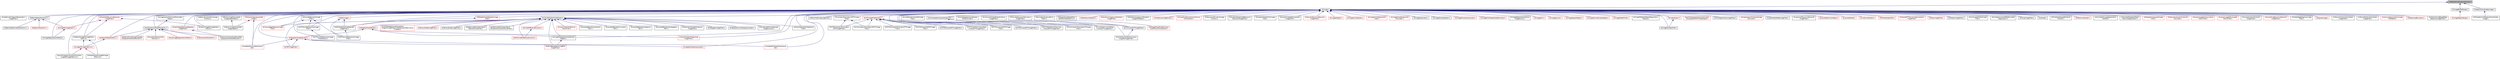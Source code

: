 digraph "itkDefaultPixelAccessorFunctor.h"
{
 // LATEX_PDF_SIZE
  edge [fontname="Helvetica",fontsize="10",labelfontname="Helvetica",labelfontsize="10"];
  node [fontname="Helvetica",fontsize="10",shape=record];
  Node1 [label="itkDefaultPixelAccessorFunctor.h",height=0.2,width=0.4,color="black", fillcolor="grey75", style="filled", fontcolor="black",tooltip=" "];
  Node1 -> Node2 [dir="back",color="midnightblue",fontsize="10",style="solid",fontname="Helvetica"];
  Node2 [label="itkImage.h",height=0.2,width=0.4,color="black", fillcolor="white", style="filled",URL="$itkImage_8h.html",tooltip=" "];
  Node2 -> Node3 [dir="back",color="midnightblue",fontsize="10",style="solid",fontname="Helvetica"];
  Node3 [label="itkAdaptiveHistogramEqualization\lImageFilter.h",height=0.2,width=0.4,color="black", fillcolor="white", style="filled",URL="$itkAdaptiveHistogramEqualizationImageFilter_8h.html",tooltip=" "];
  Node2 -> Node4 [dir="back",color="midnightblue",fontsize="10",style="solid",fontname="Helvetica"];
  Node4 [label="itkBSplineBaseTransform.h",height=0.2,width=0.4,color="black", fillcolor="white", style="filled",URL="$itkBSplineBaseTransform_8h.html",tooltip=" "];
  Node4 -> Node5 [dir="back",color="midnightblue",fontsize="10",style="solid",fontname="Helvetica"];
  Node5 [label="itkBSplineDeformableTransform.h",height=0.2,width=0.4,color="black", fillcolor="white", style="filled",URL="$itkBSplineDeformableTransform_8h.html",tooltip=" "];
  Node4 -> Node6 [dir="back",color="midnightblue",fontsize="10",style="solid",fontname="Helvetica"];
  Node6 [label="itkBSplineTransform.h",height=0.2,width=0.4,color="red", fillcolor="white", style="filled",URL="$itkBSplineTransform_8h.html",tooltip=" "];
  Node4 -> Node8 [dir="back",color="midnightblue",fontsize="10",style="solid",fontname="Helvetica"];
  Node8 [label="itkImageToImageMetric.h",height=0.2,width=0.4,color="red", fillcolor="white", style="filled",URL="$itkImageToImageMetric_8h.html",tooltip=" "];
  Node8 -> Node17 [dir="back",color="midnightblue",fontsize="10",style="solid",fontname="Helvetica"];
  Node17 [label="itkImageRegistrationMethod.h",height=0.2,width=0.4,color="black", fillcolor="white", style="filled",URL="$itkImageRegistrationMethod_8h.html",tooltip=" "];
  Node2 -> Node27 [dir="back",color="midnightblue",fontsize="10",style="solid",fontname="Helvetica"];
  Node27 [label="itkBSplineControlPointImage\lFunction.h",height=0.2,width=0.4,color="black", fillcolor="white", style="filled",URL="$itkBSplineControlPointImageFunction_8h.html",tooltip=" "];
  Node2 -> Node28 [dir="back",color="midnightblue",fontsize="10",style="solid",fontname="Helvetica"];
  Node28 [label="itkBinaryImageToLevelSet\lImageAdaptorBase.h",height=0.2,width=0.4,color="black", fillcolor="white", style="filled",URL="$itkBinaryImageToLevelSetImageAdaptorBase_8h.html",tooltip=" "];
  Node28 -> Node29 [dir="back",color="midnightblue",fontsize="10",style="solid",fontname="Helvetica"];
  Node29 [label="itkBinaryImageToLevelSet\lImageAdaptor.h",height=0.2,width=0.4,color="black", fillcolor="white", style="filled",URL="$itkBinaryImageToLevelSetImageAdaptor_8h.html",tooltip=" "];
  Node2 -> Node30 [dir="back",color="midnightblue",fontsize="10",style="solid",fontname="Helvetica"];
  Node30 [label="itkBlockMatchingImageFilter.h",height=0.2,width=0.4,color="black", fillcolor="white", style="filled",URL="$itkBlockMatchingImageFilter_8h.html",tooltip=" "];
  Node2 -> Node31 [dir="back",color="midnightblue",fontsize="10",style="solid",fontname="Helvetica"];
  Node31 [label="itkComplexToComplex1DFFTImage\lFilter.h",height=0.2,width=0.4,color="black", fillcolor="white", style="filled",URL="$itkComplexToComplex1DFFTImageFilter_8h.html",tooltip=" "];
  Node31 -> Node32 [dir="back",color="midnightblue",fontsize="10",style="solid",fontname="Helvetica"];
  Node32 [label="itkFFTWComplexToComplex1\lDFFTImageFilter.h",height=0.2,width=0.4,color="black", fillcolor="white", style="filled",URL="$itkFFTWComplexToComplex1DFFTImageFilter_8h.html",tooltip=" "];
  Node31 -> Node33 [dir="back",color="midnightblue",fontsize="10",style="solid",fontname="Helvetica"];
  Node33 [label="itkVnlComplexToComplex1DFFTImage\lFilter.h",height=0.2,width=0.4,color="black", fillcolor="white", style="filled",URL="$itkVnlComplexToComplex1DFFTImageFilter_8h.html",tooltip=" "];
  Node2 -> Node34 [dir="back",color="midnightblue",fontsize="10",style="solid",fontname="Helvetica"];
  Node34 [label="itkConfidenceConnectedImage\lFilter.h",height=0.2,width=0.4,color="black", fillcolor="white", style="filled",URL="$itkConfidenceConnectedImageFilter_8h.html",tooltip=" "];
  Node2 -> Node35 [dir="back",color="midnightblue",fontsize="10",style="solid",fontname="Helvetica"];
  Node35 [label="itkConnectedComponentAlgorithm.h",height=0.2,width=0.4,color="black", fillcolor="white", style="filled",URL="$itkConnectedComponentAlgorithm_8h.html",tooltip=" "];
  Node35 -> Node36 [dir="back",color="midnightblue",fontsize="10",style="solid",fontname="Helvetica"];
  Node36 [label="itkShapedFloodFilledFunction\lConditionalConstIterator.h",height=0.2,width=0.4,color="red", fillcolor="white", style="filled",URL="$itkShapedFloodFilledFunctionConditionalConstIterator_8h.html",tooltip=" "];
  Node2 -> Node39 [dir="back",color="midnightblue",fontsize="10",style="solid",fontname="Helvetica"];
  Node39 [label="itkConstNeighborhoodIterator.h",height=0.2,width=0.4,color="black", fillcolor="white", style="filled",URL="$itkConstNeighborhoodIterator_8h.html",tooltip=" "];
  Node39 -> Node40 [dir="back",color="midnightblue",fontsize="10",style="solid",fontname="Helvetica"];
  Node40 [label="itkANTSNeighborhoodCorrelation\lImageToImageMetricv4GetValueAndDerivative\lThreader.h",height=0.2,width=0.4,color="red", fillcolor="white", style="filled",URL="$itkANTSNeighborhoodCorrelationImageToImageMetricv4GetValueAndDerivativeThreader_8h.html",tooltip=" "];
  Node39 -> Node42 [dir="back",color="midnightblue",fontsize="10",style="solid",fontname="Helvetica"];
  Node42 [label="itkBinaryDilateImageFilter.h",height=0.2,width=0.4,color="red", fillcolor="white", style="filled",URL="$itkBinaryDilateImageFilter_8h.html",tooltip=" "];
  Node39 -> Node44 [dir="back",color="midnightblue",fontsize="10",style="solid",fontname="Helvetica"];
  Node44 [label="itkBinaryErodeImageFilter.h",height=0.2,width=0.4,color="black", fillcolor="white", style="filled",URL="$itkBinaryErodeImageFilter_8h.html",tooltip=" "];
  Node39 -> Node45 [dir="back",color="midnightblue",fontsize="10",style="solid",fontname="Helvetica"];
  Node45 [label="itkCannyEdgeDetectionImage\lFilter.h",height=0.2,width=0.4,color="red", fillcolor="white", style="filled",URL="$itkCannyEdgeDetectionImageFilter_8h.html",tooltip=" "];
  Node39 -> Node48 [dir="back",color="midnightblue",fontsize="10",style="solid",fontname="Helvetica"];
  Node48 [label="itkDeformableSimplexMesh3\lDBalloonForceFilter.h",height=0.2,width=0.4,color="black", fillcolor="white", style="filled",URL="$itkDeformableSimplexMesh3DBalloonForceFilter_8h.html",tooltip=" "];
  Node39 -> Node49 [dir="back",color="midnightblue",fontsize="10",style="solid",fontname="Helvetica"];
  Node49 [label="itkDeformableSimplexMesh3\lDGradientConstraintForceFilter.h",height=0.2,width=0.4,color="black", fillcolor="white", style="filled",URL="$itkDeformableSimplexMesh3DGradientConstraintForceFilter_8h.html",tooltip=" "];
  Node39 -> Node50 [dir="back",color="midnightblue",fontsize="10",style="solid",fontname="Helvetica"];
  Node50 [label="itkFiniteDifferenceFunction.h",height=0.2,width=0.4,color="red", fillcolor="white", style="filled",URL="$itkFiniteDifferenceFunction_8h.html",tooltip=" "];
  Node50 -> Node113 [dir="back",color="midnightblue",fontsize="10",style="solid",fontname="Helvetica"];
  Node113 [label="itkGPUFiniteDifferenceFunction.h",height=0.2,width=0.4,color="red", fillcolor="white", style="filled",URL="$itkGPUFiniteDifferenceFunction_8h.html",tooltip=" "];
  Node39 -> Node113 [dir="back",color="midnightblue",fontsize="10",style="solid",fontname="Helvetica"];
  Node39 -> Node143 [dir="back",color="midnightblue",fontsize="10",style="solid",fontname="Helvetica"];
  Node143 [label="itkImageToNeighborhoodSample\lAdaptor.h",height=0.2,width=0.4,color="black", fillcolor="white", style="filled",URL="$itkImageToNeighborhoodSampleAdaptor_8h.html",tooltip=" "];
  Node143 -> Node144 [dir="back",color="midnightblue",fontsize="10",style="solid",fontname="Helvetica"];
  Node144 [label="itkPatchBasedDenoisingBase\lImageFilter.h",height=0.2,width=0.4,color="red", fillcolor="white", style="filled",URL="$itkPatchBasedDenoisingBaseImageFilter_8h.html",tooltip=" "];
  Node39 -> Node87 [dir="back",color="midnightblue",fontsize="10",style="solid",fontname="Helvetica"];
  Node87 [label="itkImplicitManifoldNormal\lVectorFilter.h",height=0.2,width=0.4,color="red", fillcolor="white", style="filled",URL="$itkImplicitManifoldNormalVectorFilter_8h.html",tooltip=" "];
  Node39 -> Node146 [dir="back",color="midnightblue",fontsize="10",style="solid",fontname="Helvetica"];
  Node146 [label="itkLevelSetEquationAdvection\lTerm.h",height=0.2,width=0.4,color="black", fillcolor="white", style="filled",URL="$itkLevelSetEquationAdvectionTerm_8h.html",tooltip=" "];
  Node39 -> Node147 [dir="back",color="midnightblue",fontsize="10",style="solid",fontname="Helvetica"];
  Node147 [label="itkLevelSetEquationCurvature\lTerm.h",height=0.2,width=0.4,color="black", fillcolor="white", style="filled",URL="$itkLevelSetEquationCurvatureTerm_8h.html",tooltip=" "];
  Node39 -> Node148 [dir="back",color="midnightblue",fontsize="10",style="solid",fontname="Helvetica"];
  Node148 [label="itkLevelSetEquationLaplacian\lTerm.h",height=0.2,width=0.4,color="black", fillcolor="white", style="filled",URL="$itkLevelSetEquationLaplacianTerm_8h.html",tooltip=" "];
  Node39 -> Node149 [dir="back",color="midnightblue",fontsize="10",style="solid",fontname="Helvetica"];
  Node149 [label="itkLevelSetEquationPropagation\lTerm.h",height=0.2,width=0.4,color="black", fillcolor="white", style="filled",URL="$itkLevelSetEquationPropagationTerm_8h.html",tooltip=" "];
  Node39 -> Node150 [dir="back",color="midnightblue",fontsize="10",style="solid",fontname="Helvetica"];
  Node150 [label="itkMRFImageFilter.h",height=0.2,width=0.4,color="red", fillcolor="white", style="filled",URL="$itkMRFImageFilter_8h.html",tooltip=" "];
  Node39 -> Node152 [dir="back",color="midnightblue",fontsize="10",style="solid",fontname="Helvetica"];
  Node152 [label="itkMaskFeaturePointSelection\lFilter.h",height=0.2,width=0.4,color="black", fillcolor="white", style="filled",URL="$itkMaskFeaturePointSelectionFilter_8h.html",tooltip=" "];
  Node39 -> Node153 [dir="back",color="midnightblue",fontsize="10",style="solid",fontname="Helvetica"];
  Node153 [label="itkNeighborhoodIterator.h",height=0.2,width=0.4,color="red", fillcolor="white", style="filled",URL="$itkNeighborhoodIterator_8h.html",tooltip=" "];
  Node153 -> Node143 [dir="back",color="midnightblue",fontsize="10",style="solid",fontname="Helvetica"];
  Node153 -> Node206 [dir="back",color="midnightblue",fontsize="10",style="solid",fontname="Helvetica"];
  Node206 [label="itkNeighborhoodAlgorithm.h",height=0.2,width=0.4,color="red", fillcolor="white", style="filled",URL="$itkNeighborhoodAlgorithm_8h.html",tooltip=" "];
  Node206 -> Node150 [dir="back",color="midnightblue",fontsize="10",style="solid",fontname="Helvetica"];
  Node206 -> Node183 [dir="back",color="midnightblue",fontsize="10",style="solid",fontname="Helvetica"];
  Node183 [label="itkUpdateMalcolmSparseLevel\lSet.h",height=0.2,width=0.4,color="red", fillcolor="white", style="filled",URL="$itkUpdateMalcolmSparseLevelSet_8h.html",tooltip=" "];
  Node206 -> Node185 [dir="back",color="midnightblue",fontsize="10",style="solid",fontname="Helvetica"];
  Node185 [label="itkUpdateShiSparseLevelSet.h",height=0.2,width=0.4,color="red", fillcolor="white", style="filled",URL="$itkUpdateShiSparseLevelSet_8h.html",tooltip=" "];
  Node206 -> Node186 [dir="back",color="midnightblue",fontsize="10",style="solid",fontname="Helvetica"];
  Node186 [label="itkUpdateWhitakerSparseLevel\lSet.h",height=0.2,width=0.4,color="red", fillcolor="white", style="filled",URL="$itkUpdateWhitakerSparseLevelSet_8h.html",tooltip=" "];
  Node153 -> Node211 [dir="back",color="midnightblue",fontsize="10",style="solid",fontname="Helvetica"];
  Node211 [label="itkVectorGradientMagnitude\lImageFilter.h",height=0.2,width=0.4,color="red", fillcolor="white", style="filled",URL="$itkVectorGradientMagnitudeImageFilter_8h.html",tooltip=" "];
  Node39 -> Node144 [dir="back",color="midnightblue",fontsize="10",style="solid",fontname="Helvetica"];
  Node39 -> Node214 [dir="back",color="midnightblue",fontsize="10",style="solid",fontname="Helvetica"];
  Node214 [label="itkStochasticFractalDimension\lImageFilter.h",height=0.2,width=0.4,color="black", fillcolor="white", style="filled",URL="$itkStochasticFractalDimensionImageFilter_8h.html",tooltip=" "];
  Node39 -> Node215 [dir="back",color="midnightblue",fontsize="10",style="solid",fontname="Helvetica"];
  Node215 [label="itkTobogganImageFilter.h",height=0.2,width=0.4,color="black", fillcolor="white", style="filled",URL="$itkTobogganImageFilter_8h.html",tooltip=" "];
  Node39 -> Node216 [dir="back",color="midnightblue",fontsize="10",style="solid",fontname="Helvetica"];
  Node216 [label="itkWarpHarmonicEnergyCalculator.h",height=0.2,width=0.4,color="black", fillcolor="white", style="filled",URL="$itkWarpHarmonicEnergyCalculator_8h.html",tooltip=" "];
  Node39 -> Node217 [dir="back",color="midnightblue",fontsize="10",style="solid",fontname="Helvetica"];
  Node217 [label="itkWindowedSincInterpolate\lImageFunction.h",height=0.2,width=0.4,color="black", fillcolor="white", style="filled",URL="$itkWindowedSincInterpolateImageFunction_8h.html",tooltip=" "];
  Node2 -> Node218 [dir="back",color="midnightblue",fontsize="10",style="solid",fontname="Helvetica"];
  Node218 [label="itkConstNeighborhoodIterator\lWithOnlyIndex.h",height=0.2,width=0.4,color="black", fillcolor="white", style="filled",URL="$itkConstNeighborhoodIteratorWithOnlyIndex_8h.html",tooltip=" "];
  Node2 -> Node219 [dir="back",color="midnightblue",fontsize="10",style="solid",fontname="Helvetica"];
  Node219 [label="itkContourDirectedMeanDistance\lImageFilter.h",height=0.2,width=0.4,color="black", fillcolor="white", style="filled",URL="$itkContourDirectedMeanDistanceImageFilter_8h.html",tooltip=" "];
  Node2 -> Node220 [dir="back",color="midnightblue",fontsize="10",style="solid",fontname="Helvetica"];
  Node220 [label="itkDefaultImageToImageMetric\lTraitsv4.h",height=0.2,width=0.4,color="black", fillcolor="white", style="filled",URL="$itkDefaultImageToImageMetricTraitsv4_8h.html",tooltip=" "];
  Node220 -> Node221 [dir="back",color="midnightblue",fontsize="10",style="solid",fontname="Helvetica"];
  Node221 [label="itkImageToImageMetricv4.h",height=0.2,width=0.4,color="red", fillcolor="white", style="filled",URL="$itkImageToImageMetricv4_8h.html",tooltip=" "];
  Node221 -> Node229 [dir="back",color="midnightblue",fontsize="10",style="solid",fontname="Helvetica"];
  Node229 [label="itkJointHistogramMutualInformation\lImageToImageMetricv4.h",height=0.2,width=0.4,color="black", fillcolor="white", style="filled",URL="$itkJointHistogramMutualInformationImageToImageMetricv4_8h.html",tooltip=" "];
  Node221 -> Node231 [dir="back",color="midnightblue",fontsize="10",style="solid",fontname="Helvetica"];
  Node231 [label="itkMeanSquaresImageToImage\lMetricv4.h",height=0.2,width=0.4,color="black", fillcolor="white", style="filled",URL="$itkMeanSquaresImageToImageMetricv4_8h.html",tooltip=" "];
  Node220 -> Node231 [dir="back",color="midnightblue",fontsize="10",style="solid",fontname="Helvetica"];
  Node2 -> Node232 [dir="back",color="midnightblue",fontsize="10",style="solid",fontname="Helvetica"];
  Node232 [label="itkDirectFourierReconstruction\lImageToImageFilter.h",height=0.2,width=0.4,color="black", fillcolor="white", style="filled",URL="$itkDirectFourierReconstructionImageToImageFilter_8h.html",tooltip=" "];
  Node2 -> Node233 [dir="back",color="midnightblue",fontsize="10",style="solid",fontname="Helvetica"];
  Node233 [label="itkDiscreteGaussianDerivative\lImageFilter.h",height=0.2,width=0.4,color="black", fillcolor="white", style="filled",URL="$itkDiscreteGaussianDerivativeImageFilter_8h.html",tooltip=" "];
  Node2 -> Node234 [dir="back",color="midnightblue",fontsize="10",style="solid",fontname="Helvetica"];
  Node234 [label="itkDiscreteGaussianImage\lFilter.h",height=0.2,width=0.4,color="black", fillcolor="white", style="filled",URL="$itkDiscreteGaussianImageFilter_8h.html",tooltip=" "];
  Node234 -> Node45 [dir="back",color="midnightblue",fontsize="10",style="solid",fontname="Helvetica"];
  Node234 -> Node235 [dir="back",color="midnightblue",fontsize="10",style="solid",fontname="Helvetica"];
  Node235 [label="itkFFTDiscreteGaussianImage\lFilter.h",height=0.2,width=0.4,color="black", fillcolor="white", style="filled",URL="$itkFFTDiscreteGaussianImageFilter_8h.html",tooltip=" "];
  Node235 -> Node236 [dir="back",color="midnightblue",fontsize="10",style="solid",fontname="Helvetica"];
  Node236 [label="itkFFTDiscreteGaussianImage\lFilterFactory.h",height=0.2,width=0.4,color="black", fillcolor="white", style="filled",URL="$itkFFTDiscreteGaussianImageFilterFactory_8h.html",tooltip=" "];
  Node234 -> Node237 [dir="back",color="midnightblue",fontsize="10",style="solid",fontname="Helvetica"];
  Node237 [label="itkGPUDiscreteGaussianImage\lFilter.h",height=0.2,width=0.4,color="black", fillcolor="white", style="filled",URL="$itkGPUDiscreteGaussianImageFilter_8h.html",tooltip=" "];
  Node2 -> Node238 [dir="back",color="midnightblue",fontsize="10",style="solid",fontname="Helvetica"];
  Node238 [label="itkDisplacementFieldTransform.h",height=0.2,width=0.4,color="black", fillcolor="white", style="filled",URL="$itkDisplacementFieldTransform_8h.html",tooltip=" "];
  Node238 -> Node239 [dir="back",color="midnightblue",fontsize="10",style="solid",fontname="Helvetica"];
  Node239 [label="itkBSplineSmoothingOnUpdate\lDisplacementFieldTransform.h",height=0.2,width=0.4,color="red", fillcolor="white", style="filled",URL="$itkBSplineSmoothingOnUpdateDisplacementFieldTransform_8h.html",tooltip=" "];
  Node238 -> Node240 [dir="back",color="midnightblue",fontsize="10",style="solid",fontname="Helvetica"];
  Node240 [label="itkConstantVelocityField\lTransform.h",height=0.2,width=0.4,color="red", fillcolor="white", style="filled",URL="$itkConstantVelocityFieldTransform_8h.html",tooltip=" "];
  Node238 -> Node243 [dir="back",color="midnightblue",fontsize="10",style="solid",fontname="Helvetica"];
  Node243 [label="itkGaussianSmoothingOnUpdate\lDisplacementFieldTransform.h",height=0.2,width=0.4,color="black", fillcolor="white", style="filled",URL="$itkGaussianSmoothingOnUpdateDisplacementFieldTransform_8h.html",tooltip=" "];
  Node238 -> Node244 [dir="back",color="midnightblue",fontsize="10",style="solid",fontname="Helvetica"];
  Node244 [label="itkObjectToObjectMetric.h",height=0.2,width=0.4,color="red", fillcolor="white", style="filled",URL="$itkObjectToObjectMetric_8h.html",tooltip=" "];
  Node244 -> Node221 [dir="back",color="midnightblue",fontsize="10",style="solid",fontname="Helvetica"];
  Node238 -> Node225 [dir="back",color="midnightblue",fontsize="10",style="solid",fontname="Helvetica"];
  Node225 [label="itkSyNImageRegistrationMethod.h",height=0.2,width=0.4,color="red", fillcolor="white", style="filled",URL="$itkSyNImageRegistrationMethod_8h.html",tooltip=" "];
  Node238 -> Node252 [dir="back",color="midnightblue",fontsize="10",style="solid",fontname="Helvetica"];
  Node252 [label="itkVelocityFieldTransform.h",height=0.2,width=0.4,color="red", fillcolor="white", style="filled",URL="$itkVelocityFieldTransform_8h.html",tooltip=" "];
  Node2 -> Node256 [dir="back",color="midnightblue",fontsize="10",style="solid",fontname="Helvetica"];
  Node256 [label="itkEuclideanDistancePoint\lMetric.h",height=0.2,width=0.4,color="black", fillcolor="white", style="filled",URL="$itkEuclideanDistancePointMetric_8h.html",tooltip=" "];
  Node2 -> Node249 [dir="back",color="midnightblue",fontsize="10",style="solid",fontname="Helvetica"];
  Node249 [label="itkExpectationBasedPoint\lSetToPointSetMetricv4.h",height=0.2,width=0.4,color="black", fillcolor="white", style="filled",URL="$itkExpectationBasedPointSetToPointSetMetricv4_8h.html",tooltip=" "];
  Node2 -> Node235 [dir="back",color="midnightblue",fontsize="10",style="solid",fontname="Helvetica"];
  Node2 -> Node236 [dir="back",color="midnightblue",fontsize="10",style="solid",fontname="Helvetica"];
  Node2 -> Node257 [dir="back",color="midnightblue",fontsize="10",style="solid",fontname="Helvetica"];
  Node257 [label="itkFFTImageFilterFactory.h",height=0.2,width=0.4,color="red", fillcolor="white", style="filled",URL="$itkFFTImageFilterFactory_8h.html",tooltip=" "];
  Node257 -> Node32 [dir="back",color="midnightblue",fontsize="10",style="solid",fontname="Helvetica"];
  Node257 -> Node258 [dir="back",color="midnightblue",fontsize="10",style="solid",fontname="Helvetica"];
  Node258 [label="itkFFTWComplexToComplexFFTImage\lFilter.h",height=0.2,width=0.4,color="black", fillcolor="white", style="filled",URL="$itkFFTWComplexToComplexFFTImageFilter_8h.html",tooltip=" "];
  Node257 -> Node259 [dir="back",color="midnightblue",fontsize="10",style="solid",fontname="Helvetica"];
  Node259 [label="itkFFTWForward1DFFTImage\lFilter.h",height=0.2,width=0.4,color="black", fillcolor="white", style="filled",URL="$itkFFTWForward1DFFTImageFilter_8h.html",tooltip=" "];
  Node257 -> Node260 [dir="back",color="midnightblue",fontsize="10",style="solid",fontname="Helvetica"];
  Node260 [label="itkFFTWForwardFFTImageFilter.h",height=0.2,width=0.4,color="black", fillcolor="white", style="filled",URL="$itkFFTWForwardFFTImageFilter_8h.html",tooltip=" "];
  Node257 -> Node261 [dir="back",color="midnightblue",fontsize="10",style="solid",fontname="Helvetica"];
  Node261 [label="itkFFTWHalfHermitianToReal\lInverseFFTImageFilter.h",height=0.2,width=0.4,color="black", fillcolor="white", style="filled",URL="$itkFFTWHalfHermitianToRealInverseFFTImageFilter_8h.html",tooltip=" "];
  Node257 -> Node262 [dir="back",color="midnightblue",fontsize="10",style="solid",fontname="Helvetica"];
  Node262 [label="itkFFTWInverse1DFFTImage\lFilter.h",height=0.2,width=0.4,color="black", fillcolor="white", style="filled",URL="$itkFFTWInverse1DFFTImageFilter_8h.html",tooltip=" "];
  Node257 -> Node263 [dir="back",color="midnightblue",fontsize="10",style="solid",fontname="Helvetica"];
  Node263 [label="itkFFTWInverseFFTImageFilter.h",height=0.2,width=0.4,color="black", fillcolor="white", style="filled",URL="$itkFFTWInverseFFTImageFilter_8h.html",tooltip=" "];
  Node257 -> Node264 [dir="back",color="midnightblue",fontsize="10",style="solid",fontname="Helvetica"];
  Node264 [label="itkFFTWRealToHalfHermitian\lForwardFFTImageFilter.h",height=0.2,width=0.4,color="black", fillcolor="white", style="filled",URL="$itkFFTWRealToHalfHermitianForwardFFTImageFilter_8h.html",tooltip=" "];
  Node257 -> Node33 [dir="back",color="midnightblue",fontsize="10",style="solid",fontname="Helvetica"];
  Node257 -> Node265 [dir="back",color="midnightblue",fontsize="10",style="solid",fontname="Helvetica"];
  Node265 [label="itkVnlComplexToComplexFFTImage\lFilter.h",height=0.2,width=0.4,color="black", fillcolor="white", style="filled",URL="$itkVnlComplexToComplexFFTImageFilter_8h.html",tooltip=" "];
  Node257 -> Node268 [dir="back",color="midnightblue",fontsize="10",style="solid",fontname="Helvetica"];
  Node268 [label="itkVnlHalfHermitianToReal\lInverseFFTImageFilter.h",height=0.2,width=0.4,color="black", fillcolor="white", style="filled",URL="$itkVnlHalfHermitianToRealInverseFFTImageFilter_8h.html",tooltip=" "];
  Node257 -> Node270 [dir="back",color="midnightblue",fontsize="10",style="solid",fontname="Helvetica"];
  Node270 [label="itkVnlInverseFFTImageFilter.h",height=0.2,width=0.4,color="black", fillcolor="white", style="filled",URL="$itkVnlInverseFFTImageFilter_8h.html",tooltip=" "];
  Node270 -> Node232 [dir="back",color="midnightblue",fontsize="10",style="solid",fontname="Helvetica"];
  Node2 -> Node272 [dir="back",color="midnightblue",fontsize="10",style="solid",fontname="Helvetica"];
  Node272 [label="itkFastMarchingTraits.h",height=0.2,width=0.4,color="red", fillcolor="white", style="filled",URL="$itkFastMarchingTraits_8h.html",tooltip=" "];
  Node2 -> Node280 [dir="back",color="midnightblue",fontsize="10",style="solid",fontname="Helvetica"];
  Node280 [label="itkFastMarchingUpwindGradient\lImageFilter.h",height=0.2,width=0.4,color="red", fillcolor="white", style="filled",URL="$itkFastMarchingUpwindGradientImageFilter_8h.html",tooltip=" "];
  Node2 -> Node193 [dir="back",color="midnightblue",fontsize="10",style="solid",fontname="Helvetica"];
  Node193 [label="itkFastMarchingUpwindGradient\lImageFilterBase.h",height=0.2,width=0.4,color="black", fillcolor="white", style="filled",URL="$itkFastMarchingUpwindGradientImageFilterBase_8h.html",tooltip=" "];
  Node2 -> Node282 [dir="back",color="midnightblue",fontsize="10",style="solid",fontname="Helvetica"];
  Node282 [label="itkFlatStructuringElement.h",height=0.2,width=0.4,color="red", fillcolor="white", style="filled",URL="$itkFlatStructuringElement_8h.html",tooltip=" "];
  Node2 -> Node286 [dir="back",color="midnightblue",fontsize="10",style="solid",fontname="Helvetica"];
  Node286 [label="itkFloodFilledFunctionConditional\lConstIterator.h",height=0.2,width=0.4,color="red", fillcolor="white", style="filled",URL="$itkFloodFilledFunctionConditionalConstIterator_8h.html",tooltip=" "];
  Node2 -> Node291 [dir="back",color="midnightblue",fontsize="10",style="solid",fontname="Helvetica"];
  Node291 [label="itkGPUImage.h",height=0.2,width=0.4,color="red", fillcolor="white", style="filled",URL="$itkGPUImage_8h.html",tooltip=" "];
  Node291 -> Node237 [dir="back",color="midnightblue",fontsize="10",style="solid",fontname="Helvetica"];
  Node291 -> Node301 [dir="back",color="midnightblue",fontsize="10",style="solid",fontname="Helvetica"];
  Node301 [label="itkGPUNeighborhoodOperator\lImageFilter.h",height=0.2,width=0.4,color="black", fillcolor="white", style="filled",URL="$itkGPUNeighborhoodOperatorImageFilter_8h.html",tooltip=" "];
  Node301 -> Node237 [dir="back",color="midnightblue",fontsize="10",style="solid",fontname="Helvetica"];
  Node2 -> Node301 [dir="back",color="midnightblue",fontsize="10",style="solid",fontname="Helvetica"];
  Node2 -> Node303 [dir="back",color="midnightblue",fontsize="10",style="solid",fontname="Helvetica"];
  Node303 [label="itkGaussianDerivativeImage\lFunction.h",height=0.2,width=0.4,color="black", fillcolor="white", style="filled",URL="$itkGaussianDerivativeImageFunction_8h.html",tooltip=" "];
  Node2 -> Node304 [dir="back",color="midnightblue",fontsize="10",style="solid",fontname="Helvetica"];
  Node304 [label="itkGradientMagnitudeRecursive\lGaussianImageFilter.h",height=0.2,width=0.4,color="black", fillcolor="white", style="filled",URL="$itkGradientMagnitudeRecursiveGaussianImageFilter_8h.html",tooltip=" "];
  Node2 -> Node305 [dir="back",color="midnightblue",fontsize="10",style="solid",fontname="Helvetica"];
  Node305 [label="itkGradientRecursiveGaussian\lImageFilter.h",height=0.2,width=0.4,color="red", fillcolor="white", style="filled",URL="$itkGradientRecursiveGaussianImageFilter_8h.html",tooltip=" "];
  Node305 -> Node220 [dir="back",color="midnightblue",fontsize="10",style="solid",fontname="Helvetica"];
  Node305 -> Node8 [dir="back",color="midnightblue",fontsize="10",style="solid",fontname="Helvetica"];
  Node305 -> Node314 [dir="back",color="midnightblue",fontsize="10",style="solid",fontname="Helvetica"];
  Node314 [label="itkVectorImageToImageMetric\lTraitsv4.h",height=0.2,width=0.4,color="black", fillcolor="white", style="filled",URL="$itkVectorImageToImageMetricTraitsv4_8h.html",tooltip=" "];
  Node2 -> Node315 [dir="back",color="midnightblue",fontsize="10",style="solid",fontname="Helvetica"];
  Node315 [label="itkGradientVectorFlowImage\lFilter.h",height=0.2,width=0.4,color="black", fillcolor="white", style="filled",URL="$itkGradientVectorFlowImageFilter_8h.html",tooltip=" "];
  Node2 -> Node316 [dir="back",color="midnightblue",fontsize="10",style="solid",fontname="Helvetica"];
  Node316 [label="itkHardConnectedComponent\lImageFilter.h",height=0.2,width=0.4,color="black", fillcolor="white", style="filled",URL="$itkHardConnectedComponentImageFilter_8h.html",tooltip=" "];
  Node2 -> Node317 [dir="back",color="midnightblue",fontsize="10",style="solid",fontname="Helvetica"];
  Node317 [label="itkHessianRecursiveGaussian\lImageFilter.h",height=0.2,width=0.4,color="red", fillcolor="white", style="filled",URL="$itkHessianRecursiveGaussianImageFilter_8h.html",tooltip=" "];
  Node2 -> Node319 [dir="back",color="midnightblue",fontsize="10",style="solid",fontname="Helvetica"];
  Node319 [label="itkImageAdaptor.h",height=0.2,width=0.4,color="red", fillcolor="white", style="filled",URL="$itkImageAdaptor_8h.html",tooltip=" "];
  Node2 -> Node346 [dir="back",color="midnightblue",fontsize="10",style="solid",fontname="Helvetica"];
  Node346 [label="itkImageConstIterator.h",height=0.2,width=0.4,color="red", fillcolor="white", style="filled",URL="$itkImageConstIterator_8h.html",tooltip=" "];
  Node2 -> Node398 [dir="back",color="midnightblue",fontsize="10",style="solid",fontname="Helvetica"];
  Node398 [label="itkImageConstIteratorWith\lIndex.h",height=0.2,width=0.4,color="red", fillcolor="white", style="filled",URL="$itkImageConstIteratorWithIndex_8h.html",tooltip=" "];
  Node2 -> Node544 [dir="back",color="midnightblue",fontsize="10",style="solid",fontname="Helvetica"];
  Node544 [label="itkImageConstIteratorWith\lOnlyIndex.h",height=0.2,width=0.4,color="red", fillcolor="white", style="filled",URL="$itkImageConstIteratorWithOnlyIndex_8h.html",tooltip=" "];
  Node2 -> Node547 [dir="back",color="midnightblue",fontsize="10",style="solid",fontname="Helvetica"];
  Node547 [label="itkImageDuplicator.h",height=0.2,width=0.4,color="black", fillcolor="white", style="filled",URL="$itkImageDuplicator_8h.html",tooltip=" "];
  Node2 -> Node548 [dir="back",color="midnightblue",fontsize="10",style="solid",fontname="Helvetica"];
  Node548 [label="itkImageKernelOperator.h",height=0.2,width=0.4,color="black", fillcolor="white", style="filled",URL="$itkImageKernelOperator_8h.html",tooltip=" "];
  Node2 -> Node549 [dir="back",color="midnightblue",fontsize="10",style="solid",fontname="Helvetica"];
  Node549 [label="itkImageMomentsCalculator.h",height=0.2,width=0.4,color="red", fillcolor="white", style="filled",URL="$itkImageMomentsCalculator_8h.html",tooltip=" "];
  Node2 -> Node367 [dir="back",color="midnightblue",fontsize="10",style="solid",fontname="Helvetica"];
  Node367 [label="itkImagePCAShapeModelEstimator.h",height=0.2,width=0.4,color="red", fillcolor="white", style="filled",URL="$itkImagePCAShapeModelEstimator_8h.html",tooltip=" "];
  Node2 -> Node17 [dir="back",color="midnightblue",fontsize="10",style="solid",fontname="Helvetica"];
  Node2 -> Node424 [dir="back",color="midnightblue",fontsize="10",style="solid",fontname="Helvetica"];
  Node424 [label="itkImageRegistrationMethod\lImageSource.h",height=0.2,width=0.4,color="black", fillcolor="white", style="filled",URL="$itkImageRegistrationMethodImageSource_8h.html",tooltip=" "];
  Node2 -> Node552 [dir="back",color="midnightblue",fontsize="10",style="solid",fontname="Helvetica"];
  Node552 [label="itkImageSink.h",height=0.2,width=0.4,color="red", fillcolor="white", style="filled",URL="$itkImageSink_8h.html",tooltip=" "];
  Node2 -> Node573 [dir="back",color="midnightblue",fontsize="10",style="solid",fontname="Helvetica"];
  Node573 [label="itkImageSource.h",height=0.2,width=0.4,color="red", fillcolor="white", style="filled",URL="$itkImageSource_8h.html",tooltip=" "];
  Node2 -> Node827 [dir="back",color="midnightblue",fontsize="10",style="solid",fontname="Helvetica"];
  Node827 [label="itkImageSpatialObject.h",height=0.2,width=0.4,color="red", fillcolor="white", style="filled",URL="$itkImageSpatialObject_8h.html",tooltip=" "];
  Node2 -> Node372 [dir="back",color="midnightblue",fontsize="10",style="solid",fontname="Helvetica"];
  Node372 [label="itkImageToListSampleAdaptor.h",height=0.2,width=0.4,color="red", fillcolor="white", style="filled",URL="$itkImageToListSampleAdaptor_8h.html",tooltip=" "];
  Node2 -> Node143 [dir="back",color="midnightblue",fontsize="10",style="solid",fontname="Helvetica"];
  Node2 -> Node829 [dir="back",color="midnightblue",fontsize="10",style="solid",fontname="Helvetica"];
  Node829 [label="itkImageToPathFilter.h",height=0.2,width=0.4,color="red", fillcolor="white", style="filled",URL="$itkImageToPathFilter_8h.html",tooltip=" "];
  Node2 -> Node830 [dir="back",color="midnightblue",fontsize="10",style="solid",fontname="Helvetica"];
  Node830 [label="itkImageToSpatialObjectRegistration\lMethod.h",height=0.2,width=0.4,color="black", fillcolor="white", style="filled",URL="$itkImageToSpatialObjectRegistrationMethod_8h.html",tooltip=" "];
  Node2 -> Node831 [dir="back",color="midnightblue",fontsize="10",style="solid",fontname="Helvetica"];
  Node831 [label="itkImageToVideoFilter.h",height=0.2,width=0.4,color="black", fillcolor="white", style="filled",URL="$itkImageToVideoFilter_8h.html",tooltip=" "];
  Node2 -> Node832 [dir="back",color="midnightblue",fontsize="10",style="solid",fontname="Helvetica"];
  Node832 [label="itkImageVectorOptimizerParameters\lHelper.h",height=0.2,width=0.4,color="black", fillcolor="white", style="filled",URL="$itkImageVectorOptimizerParametersHelper_8h.html",tooltip=" "];
  Node832 -> Node238 [dir="back",color="midnightblue",fontsize="10",style="solid",fontname="Helvetica"];
  Node2 -> Node833 [dir="back",color="midnightblue",fontsize="10",style="solid",fontname="Helvetica"];
  Node833 [label="itkJointHistogramMutualInformation\lComputeJointPDFThreaderBase.h",height=0.2,width=0.4,color="red", fillcolor="white", style="filled",URL="$itkJointHistogramMutualInformationComputeJointPDFThreaderBase_8h.html",tooltip=" "];
  Node2 -> Node229 [dir="back",color="midnightblue",fontsize="10",style="solid",fontname="Helvetica"];
  Node2 -> Node379 [dir="back",color="midnightblue",fontsize="10",style="solid",fontname="Helvetica"];
  Node379 [label="itkKLMRegionGrowImageFilter.h",height=0.2,width=0.4,color="black", fillcolor="white", style="filled",URL="$itkKLMRegionGrowImageFilter_8h.html",tooltip=" "];
  Node2 -> Node835 [dir="back",color="midnightblue",fontsize="10",style="solid",fontname="Helvetica"];
  Node835 [label="itkKappaSigmaThresholdImage\lCalculator.h",height=0.2,width=0.4,color="red", fillcolor="white", style="filled",URL="$itkKappaSigmaThresholdImageCalculator_8h.html",tooltip=" "];
  Node2 -> Node745 [dir="back",color="midnightblue",fontsize="10",style="solid",fontname="Helvetica"];
  Node745 [label="itkLabelMapToRGBImageFilter.h",height=0.2,width=0.4,color="black", fillcolor="white", style="filled",URL="$itkLabelMapToRGBImageFilter_8h.html",tooltip=" "];
  Node2 -> Node684 [dir="back",color="midnightblue",fontsize="10",style="solid",fontname="Helvetica"];
  Node684 [label="itkLaplacianRecursiveGaussian\lImageFilter.h",height=0.2,width=0.4,color="black", fillcolor="white", style="filled",URL="$itkLaplacianRecursiveGaussianImageFilter_8h.html",tooltip=" "];
  Node2 -> Node428 [dir="back",color="midnightblue",fontsize="10",style="solid",fontname="Helvetica"];
  Node428 [label="itkLevelSetEvolutionBase.h",height=0.2,width=0.4,color="red", fillcolor="white", style="filled",URL="$itkLevelSetEvolutionBase_8h.html",tooltip=" "];
  Node2 -> Node836 [dir="back",color="midnightblue",fontsize="10",style="solid",fontname="Helvetica"];
  Node836 [label="itkLevelSetNode.h",height=0.2,width=0.4,color="red", fillcolor="white", style="filled",URL="$itkLevelSetNode_8h.html",tooltip=" "];
  Node2 -> Node842 [dir="back",color="midnightblue",fontsize="10",style="solid",fontname="Helvetica"];
  Node842 [label="itkLineConstIterator.h",height=0.2,width=0.4,color="red", fillcolor="white", style="filled",URL="$itkLineConstIterator_8h.html",tooltip=" "];
  Node2 -> Node844 [dir="back",color="midnightblue",fontsize="10",style="solid",fontname="Helvetica"];
  Node844 [label="itkMRASlabIdentifier.h",height=0.2,width=0.4,color="red", fillcolor="white", style="filled",URL="$itkMRASlabIdentifier_8h.html",tooltip=" "];
  Node2 -> Node845 [dir="back",color="midnightblue",fontsize="10",style="solid",fontname="Helvetica"];
  Node845 [label="itkMalcolmSparseLevelSet\lImage.h",height=0.2,width=0.4,color="red", fillcolor="white", style="filled",URL="$itkMalcolmSparseLevelSetImage_8h.html",tooltip=" "];
  Node845 -> Node29 [dir="back",color="midnightblue",fontsize="10",style="solid",fontname="Helvetica"];
  Node845 -> Node183 [dir="back",color="midnightblue",fontsize="10",style="solid",fontname="Helvetica"];
  Node2 -> Node152 [dir="back",color="midnightblue",fontsize="10",style="solid",fontname="Helvetica"];
  Node2 -> Node750 [dir="back",color="midnightblue",fontsize="10",style="solid",fontname="Helvetica"];
  Node750 [label="itkMaskedFFTNormalizedCorrelation\lImageFilter.h",height=0.2,width=0.4,color="red", fillcolor="white", style="filled",URL="$itkMaskedFFTNormalizedCorrelationImageFilter_8h.html",tooltip=" "];
  Node2 -> Node470 [dir="back",color="midnightblue",fontsize="10",style="solid",fontname="Helvetica"];
  Node470 [label="itkMeanImageFilter.h",height=0.2,width=0.4,color="red", fillcolor="white", style="filled",URL="$itkMeanImageFilter_8h.html",tooltip=" "];
  Node2 -> Node471 [dir="back",color="midnightblue",fontsize="10",style="solid",fontname="Helvetica"];
  Node471 [label="itkMedianImageFilter.h",height=0.2,width=0.4,color="black", fillcolor="white", style="filled",URL="$itkMedianImageFilter_8h.html",tooltip=" "];
  Node2 -> Node384 [dir="back",color="midnightblue",fontsize="10",style="solid",fontname="Helvetica"];
  Node384 [label="itkMultiLabelSTAPLEImage\lFilter.h",height=0.2,width=0.4,color="black", fillcolor="white", style="filled",URL="$itkMultiLabelSTAPLEImageFilter_8h.html",tooltip=" "];
  Node2 -> Node81 [dir="back",color="midnightblue",fontsize="10",style="solid",fontname="Helvetica"];
  Node81 [label="itkMultiResolutionPDEDeformable\lRegistration.h",height=0.2,width=0.4,color="black", fillcolor="white", style="filled",URL="$itkMultiResolutionPDEDeformableRegistration_8h.html",tooltip=" "];
  Node2 -> Node206 [dir="back",color="midnightblue",fontsize="10",style="solid",fontname="Helvetica"];
  Node2 -> Node758 [dir="back",color="midnightblue",fontsize="10",style="solid",fontname="Helvetica"];
  Node758 [label="itkNeighborhoodOperatorImage\lFilter.h",height=0.2,width=0.4,color="red", fillcolor="white", style="filled",URL="$itkNeighborhoodOperatorImageFilter_8h.html",tooltip=" "];
  Node758 -> Node301 [dir="back",color="midnightblue",fontsize="10",style="solid",fontname="Helvetica"];
  Node2 -> Node473 [dir="back",color="midnightblue",fontsize="10",style="solid",fontname="Helvetica"];
  Node473 [label="itkNoiseImageFilter.h",height=0.2,width=0.4,color="black", fillcolor="white", style="filled",URL="$itkNoiseImageFilter_8h.html",tooltip=" "];
  Node2 -> Node244 [dir="back",color="midnightblue",fontsize="10",style="solid",fontname="Helvetica"];
  Node2 -> Node846 [dir="back",color="midnightblue",fontsize="10",style="solid",fontname="Helvetica"];
  Node846 [label="itkOctree.h",height=0.2,width=0.4,color="black", fillcolor="white", style="filled",URL="$itkOctree_8h.html",tooltip=" "];
  Node2 -> Node847 [dir="back",color="midnightblue",fontsize="10",style="solid",fontname="Helvetica"];
  Node847 [label="itkPCAShapeSignedDistance\lFunction.h",height=0.2,width=0.4,color="black", fillcolor="white", style="filled",URL="$itkPCAShapeSignedDistanceFunction_8h.html",tooltip=" "];
  Node2 -> Node848 [dir="back",color="midnightblue",fontsize="10",style="solid",fontname="Helvetica"];
  Node848 [label="itkPathConstIterator.h",height=0.2,width=0.4,color="red", fillcolor="white", style="filled",URL="$itkPathConstIterator_8h.html",tooltip=" "];
  Node2 -> Node310 [dir="back",color="midnightblue",fontsize="10",style="solid",fontname="Helvetica"];
  Node310 [label="itkPointSetToImageRegistration\lMethod.h",height=0.2,width=0.4,color="black", fillcolor="white", style="filled",URL="$itkPointSetToImageRegistrationMethod_8h.html",tooltip=" "];
  Node2 -> Node311 [dir="back",color="midnightblue",fontsize="10",style="solid",fontname="Helvetica"];
  Node311 [label="itkPointSetToSpatialObject\lDemonsRegistration.h",height=0.2,width=0.4,color="black", fillcolor="white", style="filled",URL="$itkPointSetToSpatialObjectDemonsRegistration_8h.html",tooltip=" "];
  Node2 -> Node685 [dir="back",color="midnightblue",fontsize="10",style="solid",fontname="Helvetica"];
  Node685 [label="itkRelabelComponentImage\lFilter.h",height=0.2,width=0.4,color="red", fillcolor="white", style="filled",URL="$itkRelabelComponentImageFilter_8h.html",tooltip=" "];
  Node2 -> Node850 [dir="back",color="midnightblue",fontsize="10",style="solid",fontname="Helvetica"];
  Node850 [label="itkRobustAutomaticThreshold\lCalculator.h",height=0.2,width=0.4,color="red", fillcolor="white", style="filled",URL="$itkRobustAutomaticThresholdCalculator_8h.html",tooltip=" "];
  Node2 -> Node851 [dir="back",color="midnightblue",fontsize="10",style="solid",fontname="Helvetica"];
  Node851 [label="itkScalarImageToCooccurrence\lMatrixFilter.h",height=0.2,width=0.4,color="red", fillcolor="white", style="filled",URL="$itkScalarImageToCooccurrenceMatrixFilter_8h.html",tooltip=" "];
  Node2 -> Node853 [dir="back",color="midnightblue",fontsize="10",style="solid",fontname="Helvetica"];
  Node853 [label="itkScalarImageToRunLength\lMatrixFilter.h",height=0.2,width=0.4,color="red", fillcolor="white", style="filled",URL="$itkScalarImageToRunLengthMatrixFilter_8h.html",tooltip=" "];
  Node2 -> Node474 [dir="back",color="midnightblue",fontsize="10",style="solid",fontname="Helvetica"];
  Node474 [label="itkSimpleContourExtractor\lImageFilter.h",height=0.2,width=0.4,color="black", fillcolor="white", style="filled",URL="$itkSimpleContourExtractorImageFilter_8h.html",tooltip=" "];
  Node2 -> Node476 [dir="back",color="midnightblue",fontsize="10",style="solid",fontname="Helvetica"];
  Node476 [label="itkSmoothingRecursiveGaussian\lImageFilter.h",height=0.2,width=0.4,color="red", fillcolor="white", style="filled",URL="$itkSmoothingRecursiveGaussianImageFilter_8h.html",tooltip=" "];
  Node2 -> Node797 [dir="back",color="midnightblue",fontsize="10",style="solid",fontname="Helvetica"];
  Node797 [label="itkSobelEdgeDetectionImage\lFilter.h",height=0.2,width=0.4,color="black", fillcolor="white", style="filled",URL="$itkSobelEdgeDetectionImageFilter_8h.html",tooltip=" "];
  Node2 -> Node855 [dir="back",color="midnightblue",fontsize="10",style="solid",fontname="Helvetica"];
  Node855 [label="itkSparseImage.h",height=0.2,width=0.4,color="red", fillcolor="white", style="filled",URL="$itkSparseImage_8h.html",tooltip=" "];
  Node2 -> Node490 [dir="back",color="midnightblue",fontsize="10",style="solid",fontname="Helvetica"];
  Node490 [label="itkTensorFractionalAnisotropy\lImageFilter.h",height=0.2,width=0.4,color="black", fillcolor="white", style="filled",URL="$itkTensorFractionalAnisotropyImageFilter_8h.html",tooltip=" "];
  Node2 -> Node491 [dir="back",color="midnightblue",fontsize="10",style="solid",fontname="Helvetica"];
  Node491 [label="itkTensorRelativeAnisotropy\lImageFilter.h",height=0.2,width=0.4,color="black", fillcolor="white", style="filled",URL="$itkTensorRelativeAnisotropyImageFilter_8h.html",tooltip=" "];
  Node2 -> Node183 [dir="back",color="midnightblue",fontsize="10",style="solid",fontname="Helvetica"];
  Node2 -> Node185 [dir="back",color="midnightblue",fontsize="10",style="solid",fontname="Helvetica"];
  Node2 -> Node186 [dir="back",color="midnightblue",fontsize="10",style="solid",fontname="Helvetica"];
  Node2 -> Node211 [dir="back",color="midnightblue",fontsize="10",style="solid",fontname="Helvetica"];
  Node2 -> Node314 [dir="back",color="midnightblue",fontsize="10",style="solid",fontname="Helvetica"];
  Node2 -> Node804 [dir="back",color="midnightblue",fontsize="10",style="solid",fontname="Helvetica"];
  Node804 [label="itkVectorNeighborhoodOperator\lImageFilter.h",height=0.2,width=0.4,color="red", fillcolor="white", style="filled",URL="$itkVectorNeighborhoodOperatorImageFilter_8h.html",tooltip=" "];
  Node804 -> Node243 [dir="back",color="midnightblue",fontsize="10",style="solid",fontname="Helvetica"];
  Node2 -> Node856 [dir="back",color="midnightblue",fontsize="10",style="solid",fontname="Helvetica"];
  Node856 [label="itkVideoStream.h",height=0.2,width=0.4,color="red", fillcolor="white", style="filled",URL="$itkVideoStream_8h.html",tooltip=" "];
  Node856 -> Node831 [dir="back",color="midnightblue",fontsize="10",style="solid",fontname="Helvetica"];
  Node2 -> Node268 [dir="back",color="midnightblue",fontsize="10",style="solid",fontname="Helvetica"];
  Node2 -> Node270 [dir="back",color="midnightblue",fontsize="10",style="solid",fontname="Helvetica"];
  Node2 -> Node805 [dir="back",color="midnightblue",fontsize="10",style="solid",fontname="Helvetica"];
  Node805 [label="itkVoronoiSegmentationImage\lFilterBase.h",height=0.2,width=0.4,color="red", fillcolor="white", style="filled",URL="$itkVoronoiSegmentationImageFilterBase_8h.html",tooltip=" "];
  Node2 -> Node864 [dir="back",color="midnightblue",fontsize="10",style="solid",fontname="Helvetica"];
  Node864 [label="itkWatershedBoundary.h",height=0.2,width=0.4,color="red", fillcolor="white", style="filled",URL="$itkWatershedBoundary_8h.html",tooltip=" "];
  Node2 -> Node815 [dir="back",color="midnightblue",fontsize="10",style="solid",fontname="Helvetica"];
  Node815 [label="itkZeroCrossingBasedEdge\lDetectionImageFilter.h",height=0.2,width=0.4,color="black", fillcolor="white", style="filled",URL="$itkZeroCrossingBasedEdgeDetectionImageFilter_8h.html",tooltip=" "];
  Node1 -> Node869 [dir="back",color="midnightblue",fontsize="10",style="solid",fontname="Helvetica"];
  Node869 [label="itkImageBufferRange.h",height=0.2,width=0.4,color="black", fillcolor="white", style="filled",URL="$itkImageBufferRange_8h.html",tooltip=" "];
  Node869 -> Node870 [dir="back",color="midnightblue",fontsize="10",style="solid",fontname="Helvetica"];
  Node870 [label="itkImageRegionRange.h",height=0.2,width=0.4,color="red", fillcolor="white", style="filled",URL="$itkImageRegionRange_8h.html",tooltip=" "];
  Node1 -> Node871 [dir="back",color="midnightblue",fontsize="10",style="solid",fontname="Helvetica"];
  Node871 [label="itkSpecialCoordinatesImage.h",height=0.2,width=0.4,color="black", fillcolor="white", style="filled",URL="$itkSpecialCoordinatesImage_8h.html",tooltip=" "];
  Node871 -> Node872 [dir="back",color="midnightblue",fontsize="10",style="solid",fontname="Helvetica"];
  Node872 [label="itkPhasedArray3DSpecialCoordinates\lImage.h",height=0.2,width=0.4,color="black", fillcolor="white", style="filled",URL="$itkPhasedArray3DSpecialCoordinatesImage_8h.html",tooltip=" "];
}
